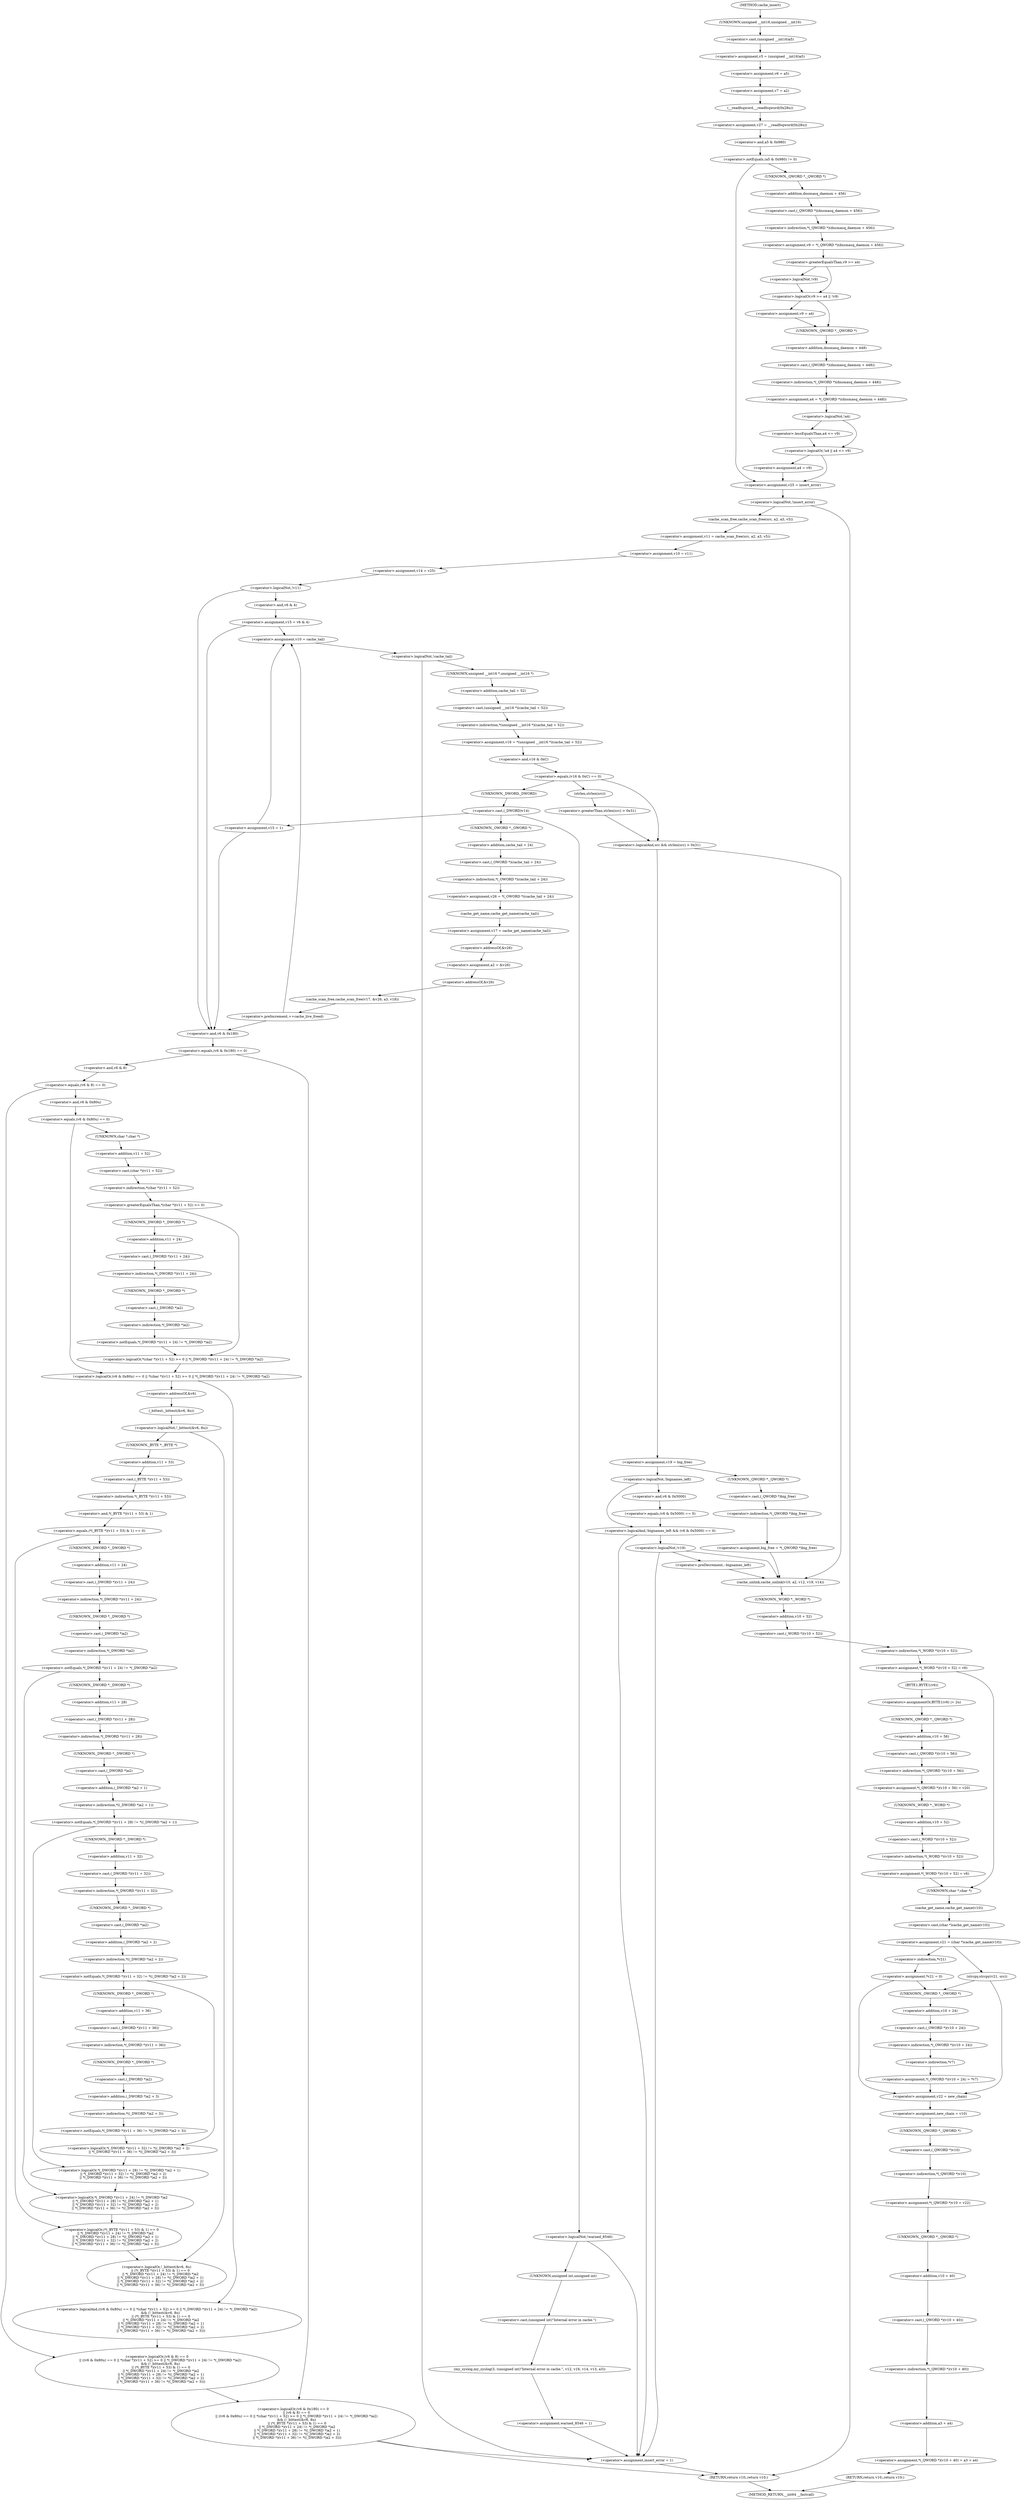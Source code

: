 digraph cache_insert {  
"1000148" [label = "(<operator>.assignment,v5 = (unsigned __int16)a5)" ]
"1000150" [label = "(<operator>.cast,(unsigned __int16)a5)" ]
"1000151" [label = "(UNKNOWN,unsigned __int16,unsigned __int16)" ]
"1000153" [label = "(<operator>.assignment,v6 = a5)" ]
"1000156" [label = "(<operator>.assignment,v7 = a2)" ]
"1000159" [label = "(<operator>.assignment,v27 = __readfsqword(0x28u))" ]
"1000161" [label = "(__readfsqword,__readfsqword(0x28u))" ]
"1000164" [label = "(<operator>.notEquals,(a5 & 0x980) != 0)" ]
"1000165" [label = "(<operator>.and,a5 & 0x980)" ]
"1000170" [label = "(<operator>.assignment,v9 = *(_QWORD *)(dnsmasq_daemon + 456))" ]
"1000172" [label = "(<operator>.indirection,*(_QWORD *)(dnsmasq_daemon + 456))" ]
"1000173" [label = "(<operator>.cast,(_QWORD *)(dnsmasq_daemon + 456))" ]
"1000174" [label = "(UNKNOWN,_QWORD *,_QWORD *)" ]
"1000175" [label = "(<operator>.addition,dnsmasq_daemon + 456)" ]
"1000179" [label = "(<operator>.logicalOr,v9 >= a4 || !v9)" ]
"1000180" [label = "(<operator>.greaterEqualsThan,v9 >= a4)" ]
"1000183" [label = "(<operator>.logicalNot,!v9)" ]
"1000185" [label = "(<operator>.assignment,v9 = a4)" ]
"1000188" [label = "(<operator>.assignment,a4 = *(_QWORD *)(dnsmasq_daemon + 448))" ]
"1000190" [label = "(<operator>.indirection,*(_QWORD *)(dnsmasq_daemon + 448))" ]
"1000191" [label = "(<operator>.cast,(_QWORD *)(dnsmasq_daemon + 448))" ]
"1000192" [label = "(UNKNOWN,_QWORD *,_QWORD *)" ]
"1000193" [label = "(<operator>.addition,dnsmasq_daemon + 448)" ]
"1000197" [label = "(<operator>.logicalOr,!a4 || a4 <= v9)" ]
"1000198" [label = "(<operator>.logicalNot,!a4)" ]
"1000200" [label = "(<operator>.lessEqualsThan,a4 <= v9)" ]
"1000203" [label = "(<operator>.assignment,a4 = v9)" ]
"1000207" [label = "(<operator>.assignment,v25 = insert_error)" ]
"1000211" [label = "(<operator>.logicalNot,!insert_error)" ]
"1000214" [label = "(<operator>.assignment,v11 = cache_scan_free(src, a2, a3, v5))" ]
"1000216" [label = "(cache_scan_free,cache_scan_free(src, a2, a3, v5))" ]
"1000221" [label = "(<operator>.assignment,v10 = v11)" ]
"1000224" [label = "(<operator>.assignment,v14 = v25)" ]
"1000228" [label = "(<operator>.logicalNot,!v11)" ]
"1000231" [label = "(<operator>.assignment,v15 = v6 & 4)" ]
"1000233" [label = "(<operator>.and,v6 & 4)" ]
"1000239" [label = "(<operator>.assignment,v10 = cache_tail)" ]
"1000243" [label = "(<operator>.logicalNot,!cache_tail)" ]
"1000246" [label = "(<operator>.assignment,v16 = *(unsigned __int16 *)(cache_tail + 52))" ]
"1000248" [label = "(<operator>.indirection,*(unsigned __int16 *)(cache_tail + 52))" ]
"1000249" [label = "(<operator>.cast,(unsigned __int16 *)(cache_tail + 52))" ]
"1000250" [label = "(UNKNOWN,unsigned __int16 *,unsigned __int16 *)" ]
"1000251" [label = "(<operator>.addition,cache_tail + 52)" ]
"1000255" [label = "(<operator>.equals,(v16 & 0xC) == 0)" ]
"1000256" [label = "(<operator>.and,v16 & 0xC)" ]
"1000262" [label = "(<operator>.logicalAnd,src && strlen(src) > 0x31)" ]
"1000264" [label = "(<operator>.greaterThan,strlen(src) > 0x31)" ]
"1000265" [label = "(strlen,strlen(src))" ]
"1000269" [label = "(<operator>.assignment,v19 = big_free)" ]
"1000275" [label = "(<operator>.assignment,big_free = *(_QWORD *)big_free)" ]
"1000277" [label = "(<operator>.indirection,*(_QWORD *)big_free)" ]
"1000278" [label = "(<operator>.cast,(_QWORD *)big_free)" ]
"1000279" [label = "(UNKNOWN,_QWORD *,_QWORD *)" ]
"1000284" [label = "(<operator>.logicalAnd,!bignames_left && (v6 & 0x5000) == 0)" ]
"1000285" [label = "(<operator>.logicalNot,!bignames_left)" ]
"1000287" [label = "(<operator>.equals,(v6 & 0x5000) == 0)" ]
"1000288" [label = "(<operator>.and,v6 & 0x5000)" ]
"1000294" [label = "(<operator>.logicalNot,!v19)" ]
"1000299" [label = "(<operator>.preDecrement,--bignames_left)" ]
"1000304" [label = "(cache_unlink,cache_unlink(v10, a2, v12, v19, v14))" ]
"1000310" [label = "(<operator>.assignment,*(_WORD *)(v10 + 52) = v6)" ]
"1000311" [label = "(<operator>.indirection,*(_WORD *)(v10 + 52))" ]
"1000312" [label = "(<operator>.cast,(_WORD *)(v10 + 52))" ]
"1000313" [label = "(UNKNOWN,_WORD *,_WORD *)" ]
"1000314" [label = "(<operator>.addition,v10 + 52)" ]
"1000321" [label = "(<operators>.assignmentOr,BYTE1(v6) |= 2u)" ]
"1000322" [label = "(BYTE1,BYTE1(v6))" ]
"1000325" [label = "(<operator>.assignment,*(_QWORD *)(v10 + 56) = v20)" ]
"1000326" [label = "(<operator>.indirection,*(_QWORD *)(v10 + 56))" ]
"1000327" [label = "(<operator>.cast,(_QWORD *)(v10 + 56))" ]
"1000328" [label = "(UNKNOWN,_QWORD *,_QWORD *)" ]
"1000329" [label = "(<operator>.addition,v10 + 56)" ]
"1000333" [label = "(<operator>.assignment,*(_WORD *)(v10 + 52) = v6)" ]
"1000334" [label = "(<operator>.indirection,*(_WORD *)(v10 + 52))" ]
"1000335" [label = "(<operator>.cast,(_WORD *)(v10 + 52))" ]
"1000336" [label = "(UNKNOWN,_WORD *,_WORD *)" ]
"1000337" [label = "(<operator>.addition,v10 + 52)" ]
"1000341" [label = "(<operator>.assignment,v21 = (char *)cache_get_name(v10))" ]
"1000343" [label = "(<operator>.cast,(char *)cache_get_name(v10))" ]
"1000344" [label = "(UNKNOWN,char *,char *)" ]
"1000345" [label = "(cache_get_name,cache_get_name(v10))" ]
"1000349" [label = "(strcpy,strcpy(v21, src))" ]
"1000353" [label = "(<operator>.assignment,*v21 = 0)" ]
"1000354" [label = "(<operator>.indirection,*v21)" ]
"1000359" [label = "(<operator>.assignment,*(_OWORD *)(v10 + 24) = *v7)" ]
"1000360" [label = "(<operator>.indirection,*(_OWORD *)(v10 + 24))" ]
"1000361" [label = "(<operator>.cast,(_OWORD *)(v10 + 24))" ]
"1000362" [label = "(UNKNOWN,_OWORD *,_OWORD *)" ]
"1000363" [label = "(<operator>.addition,v10 + 24)" ]
"1000366" [label = "(<operator>.indirection,*v7)" ]
"1000368" [label = "(<operator>.assignment,v22 = new_chain)" ]
"1000371" [label = "(<operator>.assignment,new_chain = v10)" ]
"1000374" [label = "(<operator>.assignment,*(_QWORD *)v10 = v22)" ]
"1000375" [label = "(<operator>.indirection,*(_QWORD *)v10)" ]
"1000376" [label = "(<operator>.cast,(_QWORD *)v10)" ]
"1000377" [label = "(UNKNOWN,_QWORD *,_QWORD *)" ]
"1000380" [label = "(<operator>.assignment,*(_QWORD *)(v10 + 40) = a3 + a4)" ]
"1000381" [label = "(<operator>.indirection,*(_QWORD *)(v10 + 40))" ]
"1000382" [label = "(<operator>.cast,(_QWORD *)(v10 + 40))" ]
"1000383" [label = "(UNKNOWN,_QWORD *,_QWORD *)" ]
"1000384" [label = "(<operator>.addition,v10 + 40)" ]
"1000387" [label = "(<operator>.addition,a3 + a4)" ]
"1000390" [label = "(RETURN,return v10;,return v10;)" ]
"1000393" [label = "(<operator>.cast,(_DWORD)v14)" ]
"1000394" [label = "(UNKNOWN,_DWORD,_DWORD)" ]
"1000398" [label = "(<operator>.logicalNot,!warned_8546)" ]
"1000401" [label = "(my_syslog,my_syslog(3, (unsigned int)\"Internal error in cache.\", v12, v16, v14, v13, a3))" ]
"1000403" [label = "(<operator>.cast,(unsigned int)\"Internal error in cache.\")" ]
"1000404" [label = "(UNKNOWN,unsigned int,unsigned int)" ]
"1000411" [label = "(<operator>.assignment,warned_8546 = 1)" ]
"1000418" [label = "(<operator>.assignment,v26 = *(_OWORD *)(cache_tail + 24))" ]
"1000420" [label = "(<operator>.indirection,*(_OWORD *)(cache_tail + 24))" ]
"1000421" [label = "(<operator>.cast,(_OWORD *)(cache_tail + 24))" ]
"1000422" [label = "(UNKNOWN,_OWORD *,_OWORD *)" ]
"1000423" [label = "(<operator>.addition,cache_tail + 24)" ]
"1000426" [label = "(<operator>.assignment,v17 = cache_get_name(cache_tail))" ]
"1000428" [label = "(cache_get_name,cache_get_name(cache_tail))" ]
"1000430" [label = "(<operator>.assignment,a2 = &v26)" ]
"1000432" [label = "(<operator>.addressOf,&v26)" ]
"1000434" [label = "(cache_scan_free,cache_scan_free(v17, &v26, a3, v18))" ]
"1000436" [label = "(<operator>.addressOf,&v26)" ]
"1000440" [label = "(<operator>.preIncrement,++cache_live_freed)" ]
"1000447" [label = "(<operator>.assignment,v15 = 1)" ]
"1000451" [label = "(<operator>.logicalOr,(v6 & 0x180) == 0\n      || (v6 & 8) == 0\n      || ((v6 & 0x80u) == 0 || *(char *)(v11 + 52) >= 0 || *(_DWORD *)(v11 + 24) != *(_DWORD *)a2)\n      && (!_bittest(&v6, 8u)\n       || (*(_BYTE *)(v11 + 53) & 1) == 0\n       || *(_DWORD *)(v11 + 24) != *(_DWORD *)a2\n       || *(_DWORD *)(v11 + 28) != *((_DWORD *)a2 + 1)\n       || *(_DWORD *)(v11 + 32) != *((_DWORD *)a2 + 2)\n       || *(_DWORD *)(v11 + 36) != *((_DWORD *)a2 + 3)))" ]
"1000452" [label = "(<operator>.equals,(v6 & 0x180) == 0)" ]
"1000453" [label = "(<operator>.and,v6 & 0x180)" ]
"1000457" [label = "(<operator>.logicalOr,(v6 & 8) == 0\n      || ((v6 & 0x80u) == 0 || *(char *)(v11 + 52) >= 0 || *(_DWORD *)(v11 + 24) != *(_DWORD *)a2)\n      && (!_bittest(&v6, 8u)\n       || (*(_BYTE *)(v11 + 53) & 1) == 0\n       || *(_DWORD *)(v11 + 24) != *(_DWORD *)a2\n       || *(_DWORD *)(v11 + 28) != *((_DWORD *)a2 + 1)\n       || *(_DWORD *)(v11 + 32) != *((_DWORD *)a2 + 2)\n       || *(_DWORD *)(v11 + 36) != *((_DWORD *)a2 + 3)))" ]
"1000458" [label = "(<operator>.equals,(v6 & 8) == 0)" ]
"1000459" [label = "(<operator>.and,v6 & 8)" ]
"1000463" [label = "(<operator>.logicalAnd,((v6 & 0x80u) == 0 || *(char *)(v11 + 52) >= 0 || *(_DWORD *)(v11 + 24) != *(_DWORD *)a2)\n      && (!_bittest(&v6, 8u)\n       || (*(_BYTE *)(v11 + 53) & 1) == 0\n       || *(_DWORD *)(v11 + 24) != *(_DWORD *)a2\n       || *(_DWORD *)(v11 + 28) != *((_DWORD *)a2 + 1)\n       || *(_DWORD *)(v11 + 32) != *((_DWORD *)a2 + 2)\n       || *(_DWORD *)(v11 + 36) != *((_DWORD *)a2 + 3)))" ]
"1000464" [label = "(<operator>.logicalOr,(v6 & 0x80u) == 0 || *(char *)(v11 + 52) >= 0 || *(_DWORD *)(v11 + 24) != *(_DWORD *)a2)" ]
"1000465" [label = "(<operator>.equals,(v6 & 0x80u) == 0)" ]
"1000466" [label = "(<operator>.and,v6 & 0x80u)" ]
"1000470" [label = "(<operator>.logicalOr,*(char *)(v11 + 52) >= 0 || *(_DWORD *)(v11 + 24) != *(_DWORD *)a2)" ]
"1000471" [label = "(<operator>.greaterEqualsThan,*(char *)(v11 + 52) >= 0)" ]
"1000472" [label = "(<operator>.indirection,*(char *)(v11 + 52))" ]
"1000473" [label = "(<operator>.cast,(char *)(v11 + 52))" ]
"1000474" [label = "(UNKNOWN,char *,char *)" ]
"1000475" [label = "(<operator>.addition,v11 + 52)" ]
"1000479" [label = "(<operator>.notEquals,*(_DWORD *)(v11 + 24) != *(_DWORD *)a2)" ]
"1000480" [label = "(<operator>.indirection,*(_DWORD *)(v11 + 24))" ]
"1000481" [label = "(<operator>.cast,(_DWORD *)(v11 + 24))" ]
"1000482" [label = "(UNKNOWN,_DWORD *,_DWORD *)" ]
"1000483" [label = "(<operator>.addition,v11 + 24)" ]
"1000486" [label = "(<operator>.indirection,*(_DWORD *)a2)" ]
"1000487" [label = "(<operator>.cast,(_DWORD *)a2)" ]
"1000488" [label = "(UNKNOWN,_DWORD *,_DWORD *)" ]
"1000490" [label = "(<operator>.logicalOr,!_bittest(&v6, 8u)\n       || (*(_BYTE *)(v11 + 53) & 1) == 0\n       || *(_DWORD *)(v11 + 24) != *(_DWORD *)a2\n       || *(_DWORD *)(v11 + 28) != *((_DWORD *)a2 + 1)\n       || *(_DWORD *)(v11 + 32) != *((_DWORD *)a2 + 2)\n       || *(_DWORD *)(v11 + 36) != *((_DWORD *)a2 + 3))" ]
"1000491" [label = "(<operator>.logicalNot,!_bittest(&v6, 8u))" ]
"1000492" [label = "(_bittest,_bittest(&v6, 8u))" ]
"1000493" [label = "(<operator>.addressOf,&v6)" ]
"1000496" [label = "(<operator>.logicalOr,(*(_BYTE *)(v11 + 53) & 1) == 0\n       || *(_DWORD *)(v11 + 24) != *(_DWORD *)a2\n       || *(_DWORD *)(v11 + 28) != *((_DWORD *)a2 + 1)\n       || *(_DWORD *)(v11 + 32) != *((_DWORD *)a2 + 2)\n       || *(_DWORD *)(v11 + 36) != *((_DWORD *)a2 + 3))" ]
"1000497" [label = "(<operator>.equals,(*(_BYTE *)(v11 + 53) & 1) == 0)" ]
"1000498" [label = "(<operator>.and,*(_BYTE *)(v11 + 53) & 1)" ]
"1000499" [label = "(<operator>.indirection,*(_BYTE *)(v11 + 53))" ]
"1000500" [label = "(<operator>.cast,(_BYTE *)(v11 + 53))" ]
"1000501" [label = "(UNKNOWN,_BYTE *,_BYTE *)" ]
"1000502" [label = "(<operator>.addition,v11 + 53)" ]
"1000507" [label = "(<operator>.logicalOr,*(_DWORD *)(v11 + 24) != *(_DWORD *)a2\n       || *(_DWORD *)(v11 + 28) != *((_DWORD *)a2 + 1)\n       || *(_DWORD *)(v11 + 32) != *((_DWORD *)a2 + 2)\n       || *(_DWORD *)(v11 + 36) != *((_DWORD *)a2 + 3))" ]
"1000508" [label = "(<operator>.notEquals,*(_DWORD *)(v11 + 24) != *(_DWORD *)a2)" ]
"1000509" [label = "(<operator>.indirection,*(_DWORD *)(v11 + 24))" ]
"1000510" [label = "(<operator>.cast,(_DWORD *)(v11 + 24))" ]
"1000511" [label = "(UNKNOWN,_DWORD *,_DWORD *)" ]
"1000512" [label = "(<operator>.addition,v11 + 24)" ]
"1000515" [label = "(<operator>.indirection,*(_DWORD *)a2)" ]
"1000516" [label = "(<operator>.cast,(_DWORD *)a2)" ]
"1000517" [label = "(UNKNOWN,_DWORD *,_DWORD *)" ]
"1000519" [label = "(<operator>.logicalOr,*(_DWORD *)(v11 + 28) != *((_DWORD *)a2 + 1)\n       || *(_DWORD *)(v11 + 32) != *((_DWORD *)a2 + 2)\n       || *(_DWORD *)(v11 + 36) != *((_DWORD *)a2 + 3))" ]
"1000520" [label = "(<operator>.notEquals,*(_DWORD *)(v11 + 28) != *((_DWORD *)a2 + 1))" ]
"1000521" [label = "(<operator>.indirection,*(_DWORD *)(v11 + 28))" ]
"1000522" [label = "(<operator>.cast,(_DWORD *)(v11 + 28))" ]
"1000523" [label = "(UNKNOWN,_DWORD *,_DWORD *)" ]
"1000524" [label = "(<operator>.addition,v11 + 28)" ]
"1000527" [label = "(<operator>.indirection,*((_DWORD *)a2 + 1))" ]
"1000528" [label = "(<operator>.addition,(_DWORD *)a2 + 1)" ]
"1000529" [label = "(<operator>.cast,(_DWORD *)a2)" ]
"1000530" [label = "(UNKNOWN,_DWORD *,_DWORD *)" ]
"1000533" [label = "(<operator>.logicalOr,*(_DWORD *)(v11 + 32) != *((_DWORD *)a2 + 2)\n       || *(_DWORD *)(v11 + 36) != *((_DWORD *)a2 + 3))" ]
"1000534" [label = "(<operator>.notEquals,*(_DWORD *)(v11 + 32) != *((_DWORD *)a2 + 2))" ]
"1000535" [label = "(<operator>.indirection,*(_DWORD *)(v11 + 32))" ]
"1000536" [label = "(<operator>.cast,(_DWORD *)(v11 + 32))" ]
"1000537" [label = "(UNKNOWN,_DWORD *,_DWORD *)" ]
"1000538" [label = "(<operator>.addition,v11 + 32)" ]
"1000541" [label = "(<operator>.indirection,*((_DWORD *)a2 + 2))" ]
"1000542" [label = "(<operator>.addition,(_DWORD *)a2 + 2)" ]
"1000543" [label = "(<operator>.cast,(_DWORD *)a2)" ]
"1000544" [label = "(UNKNOWN,_DWORD *,_DWORD *)" ]
"1000547" [label = "(<operator>.notEquals,*(_DWORD *)(v11 + 36) != *((_DWORD *)a2 + 3))" ]
"1000548" [label = "(<operator>.indirection,*(_DWORD *)(v11 + 36))" ]
"1000549" [label = "(<operator>.cast,(_DWORD *)(v11 + 36))" ]
"1000550" [label = "(UNKNOWN,_DWORD *,_DWORD *)" ]
"1000551" [label = "(<operator>.addition,v11 + 36)" ]
"1000554" [label = "(<operator>.indirection,*((_DWORD *)a2 + 3))" ]
"1000555" [label = "(<operator>.addition,(_DWORD *)a2 + 3)" ]
"1000556" [label = "(<operator>.cast,(_DWORD *)a2)" ]
"1000557" [label = "(UNKNOWN,_DWORD *,_DWORD *)" ]
"1000562" [label = "(<operator>.assignment,insert_error = 1)" ]
"1000566" [label = "(RETURN,return v10;,return v10;)" ]
"1000121" [label = "(METHOD,cache_insert)" ]
"1000568" [label = "(METHOD_RETURN,__int64 __fastcall)" ]
  "1000148" -> "1000153" 
  "1000150" -> "1000148" 
  "1000151" -> "1000150" 
  "1000153" -> "1000156" 
  "1000156" -> "1000161" 
  "1000159" -> "1000165" 
  "1000161" -> "1000159" 
  "1000164" -> "1000174" 
  "1000164" -> "1000207" 
  "1000165" -> "1000164" 
  "1000170" -> "1000180" 
  "1000172" -> "1000170" 
  "1000173" -> "1000172" 
  "1000174" -> "1000175" 
  "1000175" -> "1000173" 
  "1000179" -> "1000185" 
  "1000179" -> "1000192" 
  "1000180" -> "1000179" 
  "1000180" -> "1000183" 
  "1000183" -> "1000179" 
  "1000185" -> "1000192" 
  "1000188" -> "1000198" 
  "1000190" -> "1000188" 
  "1000191" -> "1000190" 
  "1000192" -> "1000193" 
  "1000193" -> "1000191" 
  "1000197" -> "1000203" 
  "1000197" -> "1000207" 
  "1000198" -> "1000197" 
  "1000198" -> "1000200" 
  "1000200" -> "1000197" 
  "1000203" -> "1000207" 
  "1000207" -> "1000211" 
  "1000211" -> "1000216" 
  "1000211" -> "1000566" 
  "1000214" -> "1000221" 
  "1000216" -> "1000214" 
  "1000221" -> "1000224" 
  "1000224" -> "1000228" 
  "1000228" -> "1000233" 
  "1000228" -> "1000453" 
  "1000231" -> "1000239" 
  "1000231" -> "1000453" 
  "1000233" -> "1000231" 
  "1000239" -> "1000243" 
  "1000243" -> "1000562" 
  "1000243" -> "1000250" 
  "1000246" -> "1000256" 
  "1000248" -> "1000246" 
  "1000249" -> "1000248" 
  "1000250" -> "1000251" 
  "1000251" -> "1000249" 
  "1000255" -> "1000394" 
  "1000255" -> "1000262" 
  "1000255" -> "1000265" 
  "1000256" -> "1000255" 
  "1000262" -> "1000269" 
  "1000262" -> "1000304" 
  "1000264" -> "1000262" 
  "1000265" -> "1000264" 
  "1000269" -> "1000279" 
  "1000269" -> "1000285" 
  "1000275" -> "1000304" 
  "1000277" -> "1000275" 
  "1000278" -> "1000277" 
  "1000279" -> "1000278" 
  "1000284" -> "1000562" 
  "1000284" -> "1000294" 
  "1000285" -> "1000284" 
  "1000285" -> "1000288" 
  "1000287" -> "1000284" 
  "1000288" -> "1000287" 
  "1000294" -> "1000562" 
  "1000294" -> "1000299" 
  "1000294" -> "1000304" 
  "1000299" -> "1000304" 
  "1000304" -> "1000313" 
  "1000310" -> "1000322" 
  "1000310" -> "1000344" 
  "1000311" -> "1000310" 
  "1000312" -> "1000311" 
  "1000313" -> "1000314" 
  "1000314" -> "1000312" 
  "1000321" -> "1000328" 
  "1000322" -> "1000321" 
  "1000325" -> "1000336" 
  "1000326" -> "1000325" 
  "1000327" -> "1000326" 
  "1000328" -> "1000329" 
  "1000329" -> "1000327" 
  "1000333" -> "1000344" 
  "1000334" -> "1000333" 
  "1000335" -> "1000334" 
  "1000336" -> "1000337" 
  "1000337" -> "1000335" 
  "1000341" -> "1000349" 
  "1000341" -> "1000354" 
  "1000343" -> "1000341" 
  "1000344" -> "1000345" 
  "1000345" -> "1000343" 
  "1000349" -> "1000362" 
  "1000349" -> "1000368" 
  "1000353" -> "1000362" 
  "1000353" -> "1000368" 
  "1000354" -> "1000353" 
  "1000359" -> "1000368" 
  "1000360" -> "1000366" 
  "1000361" -> "1000360" 
  "1000362" -> "1000363" 
  "1000363" -> "1000361" 
  "1000366" -> "1000359" 
  "1000368" -> "1000371" 
  "1000371" -> "1000377" 
  "1000374" -> "1000383" 
  "1000375" -> "1000374" 
  "1000376" -> "1000375" 
  "1000377" -> "1000376" 
  "1000380" -> "1000390" 
  "1000381" -> "1000387" 
  "1000382" -> "1000381" 
  "1000383" -> "1000384" 
  "1000384" -> "1000382" 
  "1000387" -> "1000380" 
  "1000390" -> "1000568" 
  "1000393" -> "1000398" 
  "1000393" -> "1000422" 
  "1000393" -> "1000447" 
  "1000394" -> "1000393" 
  "1000398" -> "1000404" 
  "1000398" -> "1000562" 
  "1000401" -> "1000411" 
  "1000403" -> "1000401" 
  "1000404" -> "1000403" 
  "1000411" -> "1000562" 
  "1000418" -> "1000428" 
  "1000420" -> "1000418" 
  "1000421" -> "1000420" 
  "1000422" -> "1000423" 
  "1000423" -> "1000421" 
  "1000426" -> "1000432" 
  "1000428" -> "1000426" 
  "1000430" -> "1000436" 
  "1000432" -> "1000430" 
  "1000434" -> "1000440" 
  "1000436" -> "1000434" 
  "1000440" -> "1000239" 
  "1000440" -> "1000453" 
  "1000447" -> "1000239" 
  "1000447" -> "1000453" 
  "1000451" -> "1000562" 
  "1000451" -> "1000566" 
  "1000452" -> "1000451" 
  "1000452" -> "1000459" 
  "1000453" -> "1000452" 
  "1000457" -> "1000451" 
  "1000458" -> "1000457" 
  "1000458" -> "1000466" 
  "1000459" -> "1000458" 
  "1000463" -> "1000457" 
  "1000464" -> "1000463" 
  "1000464" -> "1000493" 
  "1000465" -> "1000474" 
  "1000465" -> "1000464" 
  "1000466" -> "1000465" 
  "1000470" -> "1000464" 
  "1000471" -> "1000482" 
  "1000471" -> "1000470" 
  "1000472" -> "1000471" 
  "1000473" -> "1000472" 
  "1000474" -> "1000475" 
  "1000475" -> "1000473" 
  "1000479" -> "1000470" 
  "1000480" -> "1000488" 
  "1000481" -> "1000480" 
  "1000482" -> "1000483" 
  "1000483" -> "1000481" 
  "1000486" -> "1000479" 
  "1000487" -> "1000486" 
  "1000488" -> "1000487" 
  "1000490" -> "1000463" 
  "1000491" -> "1000501" 
  "1000491" -> "1000490" 
  "1000492" -> "1000491" 
  "1000493" -> "1000492" 
  "1000496" -> "1000490" 
  "1000497" -> "1000511" 
  "1000497" -> "1000496" 
  "1000498" -> "1000497" 
  "1000499" -> "1000498" 
  "1000500" -> "1000499" 
  "1000501" -> "1000502" 
  "1000502" -> "1000500" 
  "1000507" -> "1000496" 
  "1000508" -> "1000523" 
  "1000508" -> "1000507" 
  "1000509" -> "1000517" 
  "1000510" -> "1000509" 
  "1000511" -> "1000512" 
  "1000512" -> "1000510" 
  "1000515" -> "1000508" 
  "1000516" -> "1000515" 
  "1000517" -> "1000516" 
  "1000519" -> "1000507" 
  "1000520" -> "1000537" 
  "1000520" -> "1000519" 
  "1000521" -> "1000530" 
  "1000522" -> "1000521" 
  "1000523" -> "1000524" 
  "1000524" -> "1000522" 
  "1000527" -> "1000520" 
  "1000528" -> "1000527" 
  "1000529" -> "1000528" 
  "1000530" -> "1000529" 
  "1000533" -> "1000519" 
  "1000534" -> "1000550" 
  "1000534" -> "1000533" 
  "1000535" -> "1000544" 
  "1000536" -> "1000535" 
  "1000537" -> "1000538" 
  "1000538" -> "1000536" 
  "1000541" -> "1000534" 
  "1000542" -> "1000541" 
  "1000543" -> "1000542" 
  "1000544" -> "1000543" 
  "1000547" -> "1000533" 
  "1000548" -> "1000557" 
  "1000549" -> "1000548" 
  "1000550" -> "1000551" 
  "1000551" -> "1000549" 
  "1000554" -> "1000547" 
  "1000555" -> "1000554" 
  "1000556" -> "1000555" 
  "1000557" -> "1000556" 
  "1000562" -> "1000566" 
  "1000566" -> "1000568" 
  "1000121" -> "1000151" 
}
